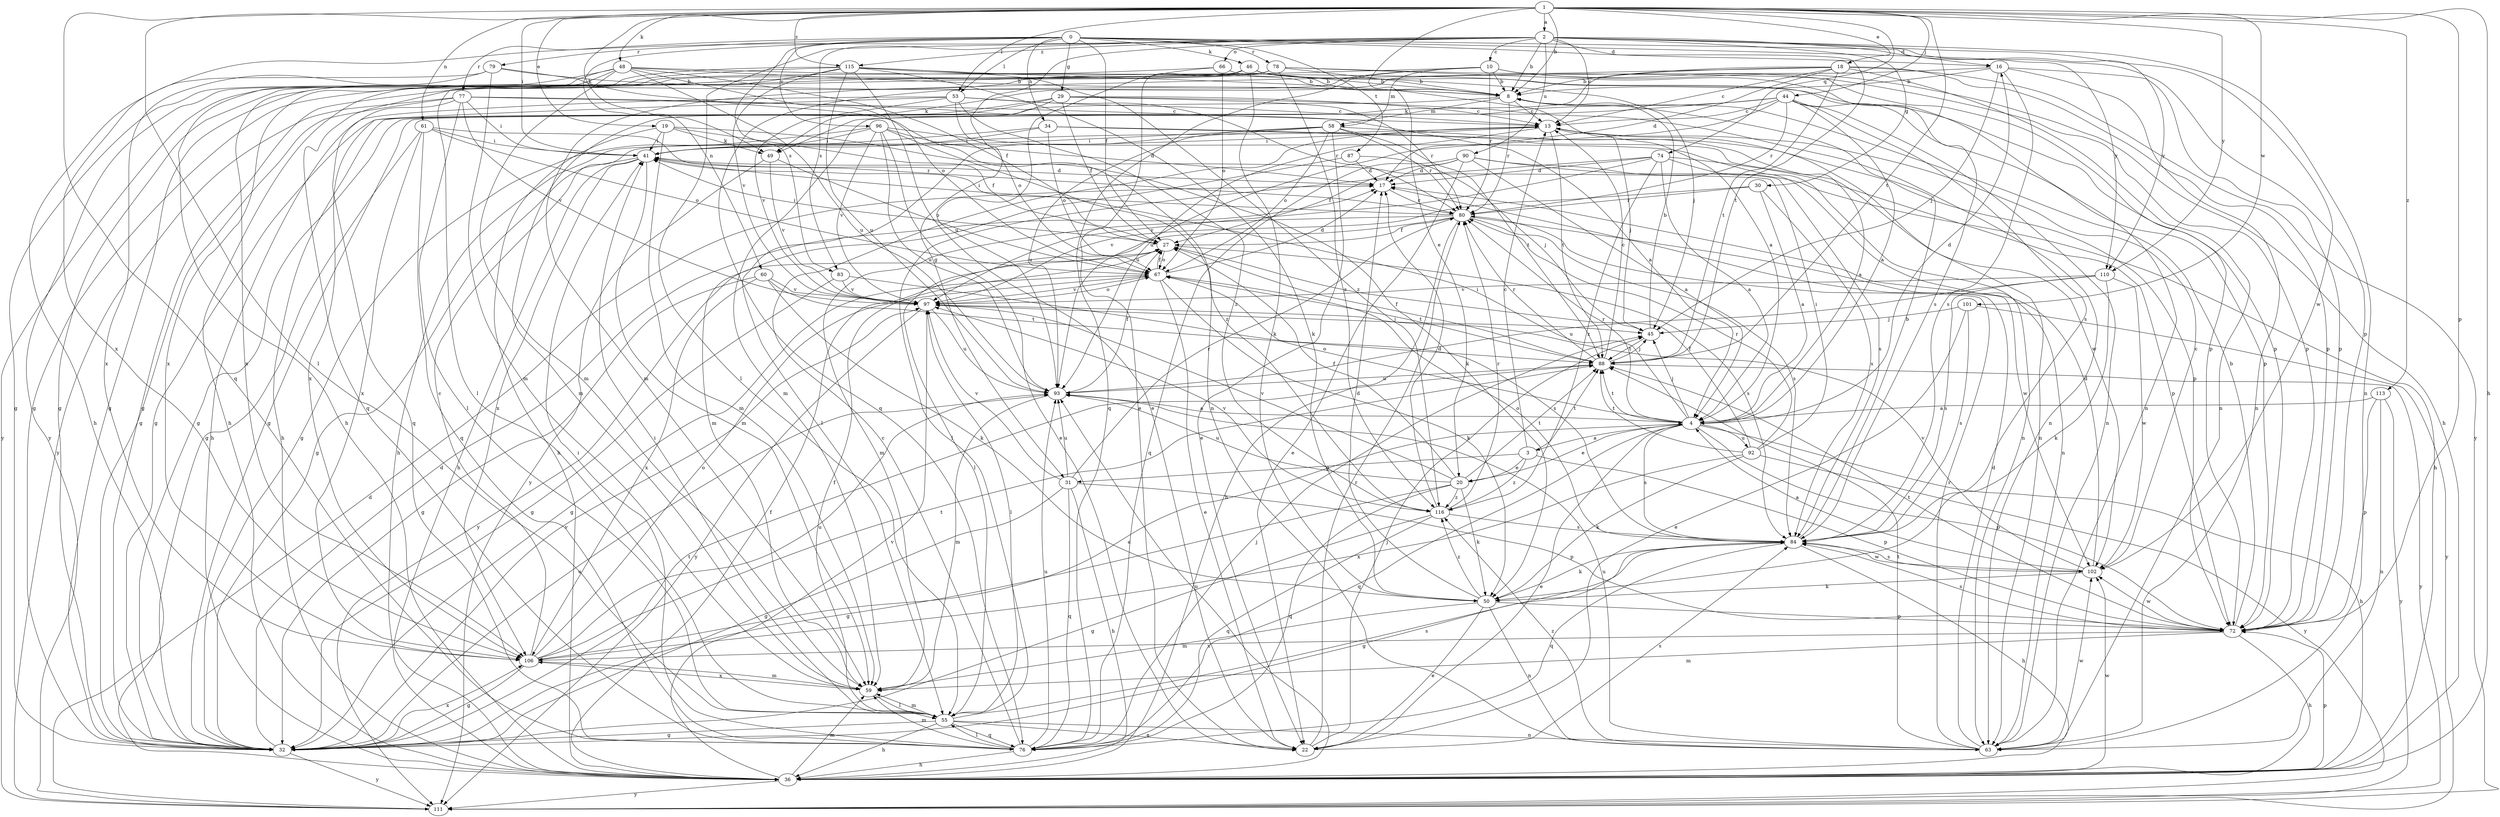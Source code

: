 strict digraph  {
0;
1;
2;
3;
4;
8;
10;
13;
16;
17;
18;
19;
20;
22;
27;
29;
30;
31;
32;
34;
36;
41;
44;
45;
46;
48;
49;
50;
53;
55;
58;
59;
60;
61;
63;
66;
67;
72;
74;
76;
77;
78;
79;
80;
83;
84;
87;
88;
90;
92;
93;
96;
97;
101;
102;
106;
110;
111;
113;
115;
116;
0 -> 16  [label=d];
0 -> 27  [label=f];
0 -> 29  [label=g];
0 -> 34  [label=h];
0 -> 46  [label=k];
0 -> 53  [label=l];
0 -> 60  [label=n];
0 -> 72  [label=p];
0 -> 77  [label=r];
0 -> 78  [label=r];
0 -> 79  [label=r];
0 -> 83  [label=s];
0 -> 87  [label=t];
0 -> 96  [label=v];
0 -> 110  [label=y];
1 -> 2  [label=a];
1 -> 8  [label=b];
1 -> 18  [label=e];
1 -> 19  [label=e];
1 -> 20  [label=e];
1 -> 36  [label=h];
1 -> 41  [label=i];
1 -> 44  [label=j];
1 -> 48  [label=k];
1 -> 49  [label=k];
1 -> 53  [label=l];
1 -> 55  [label=l];
1 -> 61  [label=n];
1 -> 72  [label=p];
1 -> 74  [label=q];
1 -> 76  [label=q];
1 -> 88  [label=t];
1 -> 101  [label=w];
1 -> 110  [label=y];
1 -> 113  [label=z];
1 -> 115  [label=z];
2 -> 8  [label=b];
2 -> 10  [label=c];
2 -> 13  [label=c];
2 -> 16  [label=d];
2 -> 30  [label=g];
2 -> 31  [label=g];
2 -> 55  [label=l];
2 -> 63  [label=n];
2 -> 66  [label=o];
2 -> 83  [label=s];
2 -> 88  [label=t];
2 -> 90  [label=u];
2 -> 102  [label=w];
2 -> 106  [label=x];
2 -> 110  [label=y];
2 -> 115  [label=z];
3 -> 13  [label=c];
3 -> 20  [label=e];
3 -> 31  [label=g];
3 -> 72  [label=p];
3 -> 88  [label=t];
3 -> 116  [label=z];
4 -> 3  [label=a];
4 -> 16  [label=d];
4 -> 20  [label=e];
4 -> 22  [label=e];
4 -> 36  [label=h];
4 -> 41  [label=i];
4 -> 45  [label=j];
4 -> 67  [label=o];
4 -> 72  [label=p];
4 -> 76  [label=q];
4 -> 80  [label=r];
4 -> 84  [label=s];
4 -> 88  [label=t];
4 -> 92  [label=u];
8 -> 13  [label=c];
8 -> 32  [label=g];
8 -> 58  [label=m];
8 -> 80  [label=r];
10 -> 8  [label=b];
10 -> 32  [label=g];
10 -> 36  [label=h];
10 -> 49  [label=k];
10 -> 58  [label=m];
10 -> 72  [label=p];
10 -> 76  [label=q];
10 -> 80  [label=r];
13 -> 41  [label=i];
13 -> 45  [label=j];
13 -> 63  [label=n];
13 -> 88  [label=t];
13 -> 93  [label=u];
16 -> 8  [label=b];
16 -> 45  [label=j];
16 -> 63  [label=n];
16 -> 72  [label=p];
16 -> 76  [label=q];
16 -> 84  [label=s];
17 -> 80  [label=r];
18 -> 8  [label=b];
18 -> 13  [label=c];
18 -> 17  [label=d];
18 -> 49  [label=k];
18 -> 59  [label=m];
18 -> 63  [label=n];
18 -> 72  [label=p];
18 -> 88  [label=t];
18 -> 111  [label=y];
19 -> 27  [label=f];
19 -> 36  [label=h];
19 -> 41  [label=i];
19 -> 49  [label=k];
19 -> 50  [label=k];
19 -> 59  [label=m];
20 -> 27  [label=f];
20 -> 32  [label=g];
20 -> 50  [label=k];
20 -> 76  [label=q];
20 -> 88  [label=t];
20 -> 93  [label=u];
20 -> 97  [label=v];
20 -> 116  [label=z];
22 -> 45  [label=j];
22 -> 80  [label=r];
22 -> 84  [label=s];
27 -> 41  [label=i];
27 -> 67  [label=o];
27 -> 84  [label=s];
27 -> 111  [label=y];
29 -> 13  [label=c];
29 -> 27  [label=f];
29 -> 32  [label=g];
29 -> 36  [label=h];
29 -> 59  [label=m];
29 -> 63  [label=n];
29 -> 80  [label=r];
30 -> 4  [label=a];
30 -> 80  [label=r];
30 -> 84  [label=s];
30 -> 97  [label=v];
31 -> 32  [label=g];
31 -> 36  [label=h];
31 -> 72  [label=p];
31 -> 76  [label=q];
31 -> 80  [label=r];
31 -> 93  [label=u];
31 -> 97  [label=v];
32 -> 17  [label=d];
32 -> 88  [label=t];
32 -> 93  [label=u];
32 -> 97  [label=v];
32 -> 106  [label=x];
32 -> 111  [label=y];
34 -> 36  [label=h];
34 -> 41  [label=i];
34 -> 67  [label=o];
34 -> 72  [label=p];
34 -> 102  [label=w];
36 -> 27  [label=f];
36 -> 59  [label=m];
36 -> 72  [label=p];
36 -> 93  [label=u];
36 -> 97  [label=v];
36 -> 102  [label=w];
36 -> 111  [label=y];
41 -> 17  [label=d];
41 -> 32  [label=g];
41 -> 36  [label=h];
41 -> 59  [label=m];
41 -> 106  [label=x];
44 -> 4  [label=a];
44 -> 13  [label=c];
44 -> 32  [label=g];
44 -> 59  [label=m];
44 -> 63  [label=n];
44 -> 72  [label=p];
44 -> 80  [label=r];
44 -> 84  [label=s];
44 -> 93  [label=u];
45 -> 8  [label=b];
45 -> 88  [label=t];
46 -> 8  [label=b];
46 -> 22  [label=e];
46 -> 32  [label=g];
46 -> 45  [label=j];
46 -> 50  [label=k];
46 -> 84  [label=s];
46 -> 106  [label=x];
48 -> 8  [label=b];
48 -> 27  [label=f];
48 -> 32  [label=g];
48 -> 36  [label=h];
48 -> 59  [label=m];
48 -> 67  [label=o];
48 -> 72  [label=p];
48 -> 93  [label=u];
48 -> 111  [label=y];
49 -> 67  [label=o];
49 -> 97  [label=v];
49 -> 111  [label=y];
50 -> 17  [label=d];
50 -> 22  [label=e];
50 -> 59  [label=m];
50 -> 63  [label=n];
50 -> 72  [label=p];
50 -> 116  [label=z];
53 -> 13  [label=c];
53 -> 36  [label=h];
53 -> 67  [label=o];
53 -> 80  [label=r];
53 -> 97  [label=v];
53 -> 106  [label=x];
53 -> 116  [label=z];
55 -> 22  [label=e];
55 -> 27  [label=f];
55 -> 32  [label=g];
55 -> 36  [label=h];
55 -> 41  [label=i];
55 -> 59  [label=m];
55 -> 63  [label=n];
55 -> 76  [label=q];
55 -> 84  [label=s];
58 -> 4  [label=a];
58 -> 22  [label=e];
58 -> 41  [label=i];
58 -> 55  [label=l];
58 -> 67  [label=o];
58 -> 80  [label=r];
58 -> 88  [label=t];
58 -> 93  [label=u];
59 -> 55  [label=l];
59 -> 106  [label=x];
60 -> 32  [label=g];
60 -> 50  [label=k];
60 -> 88  [label=t];
60 -> 97  [label=v];
60 -> 106  [label=x];
61 -> 32  [label=g];
61 -> 41  [label=i];
61 -> 67  [label=o];
61 -> 76  [label=q];
61 -> 80  [label=r];
61 -> 106  [label=x];
63 -> 17  [label=d];
63 -> 80  [label=r];
63 -> 88  [label=t];
63 -> 93  [label=u];
63 -> 102  [label=w];
63 -> 116  [label=z];
66 -> 8  [label=b];
66 -> 32  [label=g];
66 -> 67  [label=o];
66 -> 93  [label=u];
67 -> 17  [label=d];
67 -> 22  [label=e];
67 -> 27  [label=f];
67 -> 32  [label=g];
67 -> 50  [label=k];
67 -> 88  [label=t];
67 -> 97  [label=v];
72 -> 8  [label=b];
72 -> 36  [label=h];
72 -> 59  [label=m];
72 -> 84  [label=s];
72 -> 88  [label=t];
72 -> 102  [label=w];
72 -> 106  [label=x];
74 -> 4  [label=a];
74 -> 17  [label=d];
74 -> 55  [label=l];
74 -> 63  [label=n];
74 -> 72  [label=p];
74 -> 97  [label=v];
74 -> 116  [label=z];
76 -> 13  [label=c];
76 -> 36  [label=h];
76 -> 41  [label=i];
76 -> 45  [label=j];
76 -> 55  [label=l];
76 -> 59  [label=m];
76 -> 93  [label=u];
77 -> 4  [label=a];
77 -> 13  [label=c];
77 -> 32  [label=g];
77 -> 41  [label=i];
77 -> 55  [label=l];
77 -> 76  [label=q];
77 -> 97  [label=v];
77 -> 111  [label=y];
78 -> 8  [label=b];
78 -> 32  [label=g];
78 -> 36  [label=h];
78 -> 63  [label=n];
78 -> 72  [label=p];
78 -> 76  [label=q];
78 -> 116  [label=z];
79 -> 8  [label=b];
79 -> 36  [label=h];
79 -> 59  [label=m];
79 -> 63  [label=n];
79 -> 106  [label=x];
80 -> 27  [label=f];
80 -> 36  [label=h];
80 -> 41  [label=i];
80 -> 55  [label=l];
80 -> 59  [label=m];
80 -> 84  [label=s];
80 -> 102  [label=w];
83 -> 32  [label=g];
83 -> 84  [label=s];
83 -> 97  [label=v];
84 -> 8  [label=b];
84 -> 32  [label=g];
84 -> 36  [label=h];
84 -> 50  [label=k];
84 -> 67  [label=o];
84 -> 76  [label=q];
84 -> 102  [label=w];
87 -> 17  [label=d];
87 -> 45  [label=j];
87 -> 59  [label=m];
88 -> 13  [label=c];
88 -> 27  [label=f];
88 -> 45  [label=j];
88 -> 80  [label=r];
88 -> 93  [label=u];
88 -> 111  [label=y];
90 -> 4  [label=a];
90 -> 17  [label=d];
90 -> 22  [label=e];
90 -> 27  [label=f];
90 -> 36  [label=h];
90 -> 76  [label=q];
90 -> 84  [label=s];
92 -> 27  [label=f];
92 -> 41  [label=i];
92 -> 50  [label=k];
92 -> 80  [label=r];
92 -> 88  [label=t];
92 -> 106  [label=x];
92 -> 111  [label=y];
93 -> 4  [label=a];
93 -> 27  [label=f];
93 -> 59  [label=m];
96 -> 17  [label=d];
96 -> 22  [label=e];
96 -> 32  [label=g];
96 -> 41  [label=i];
96 -> 63  [label=n];
96 -> 93  [label=u];
96 -> 97  [label=v];
96 -> 116  [label=z];
97 -> 45  [label=j];
97 -> 55  [label=l];
97 -> 67  [label=o];
97 -> 93  [label=u];
97 -> 111  [label=y];
101 -> 22  [label=e];
101 -> 45  [label=j];
101 -> 84  [label=s];
101 -> 111  [label=y];
102 -> 4  [label=a];
102 -> 13  [label=c];
102 -> 17  [label=d];
102 -> 50  [label=k];
102 -> 84  [label=s];
102 -> 97  [label=v];
106 -> 4  [label=a];
106 -> 13  [label=c];
106 -> 32  [label=g];
106 -> 59  [label=m];
106 -> 67  [label=o];
106 -> 88  [label=t];
106 -> 93  [label=u];
110 -> 50  [label=k];
110 -> 84  [label=s];
110 -> 93  [label=u];
110 -> 97  [label=v];
110 -> 102  [label=w];
111 -> 17  [label=d];
113 -> 4  [label=a];
113 -> 63  [label=n];
113 -> 72  [label=p];
113 -> 111  [label=y];
115 -> 4  [label=a];
115 -> 8  [label=b];
115 -> 22  [label=e];
115 -> 50  [label=k];
115 -> 55  [label=l];
115 -> 93  [label=u];
115 -> 97  [label=v];
115 -> 106  [label=x];
115 -> 111  [label=y];
115 -> 116  [label=z];
116 -> 17  [label=d];
116 -> 32  [label=g];
116 -> 76  [label=q];
116 -> 80  [label=r];
116 -> 84  [label=s];
116 -> 97  [label=v];
}
